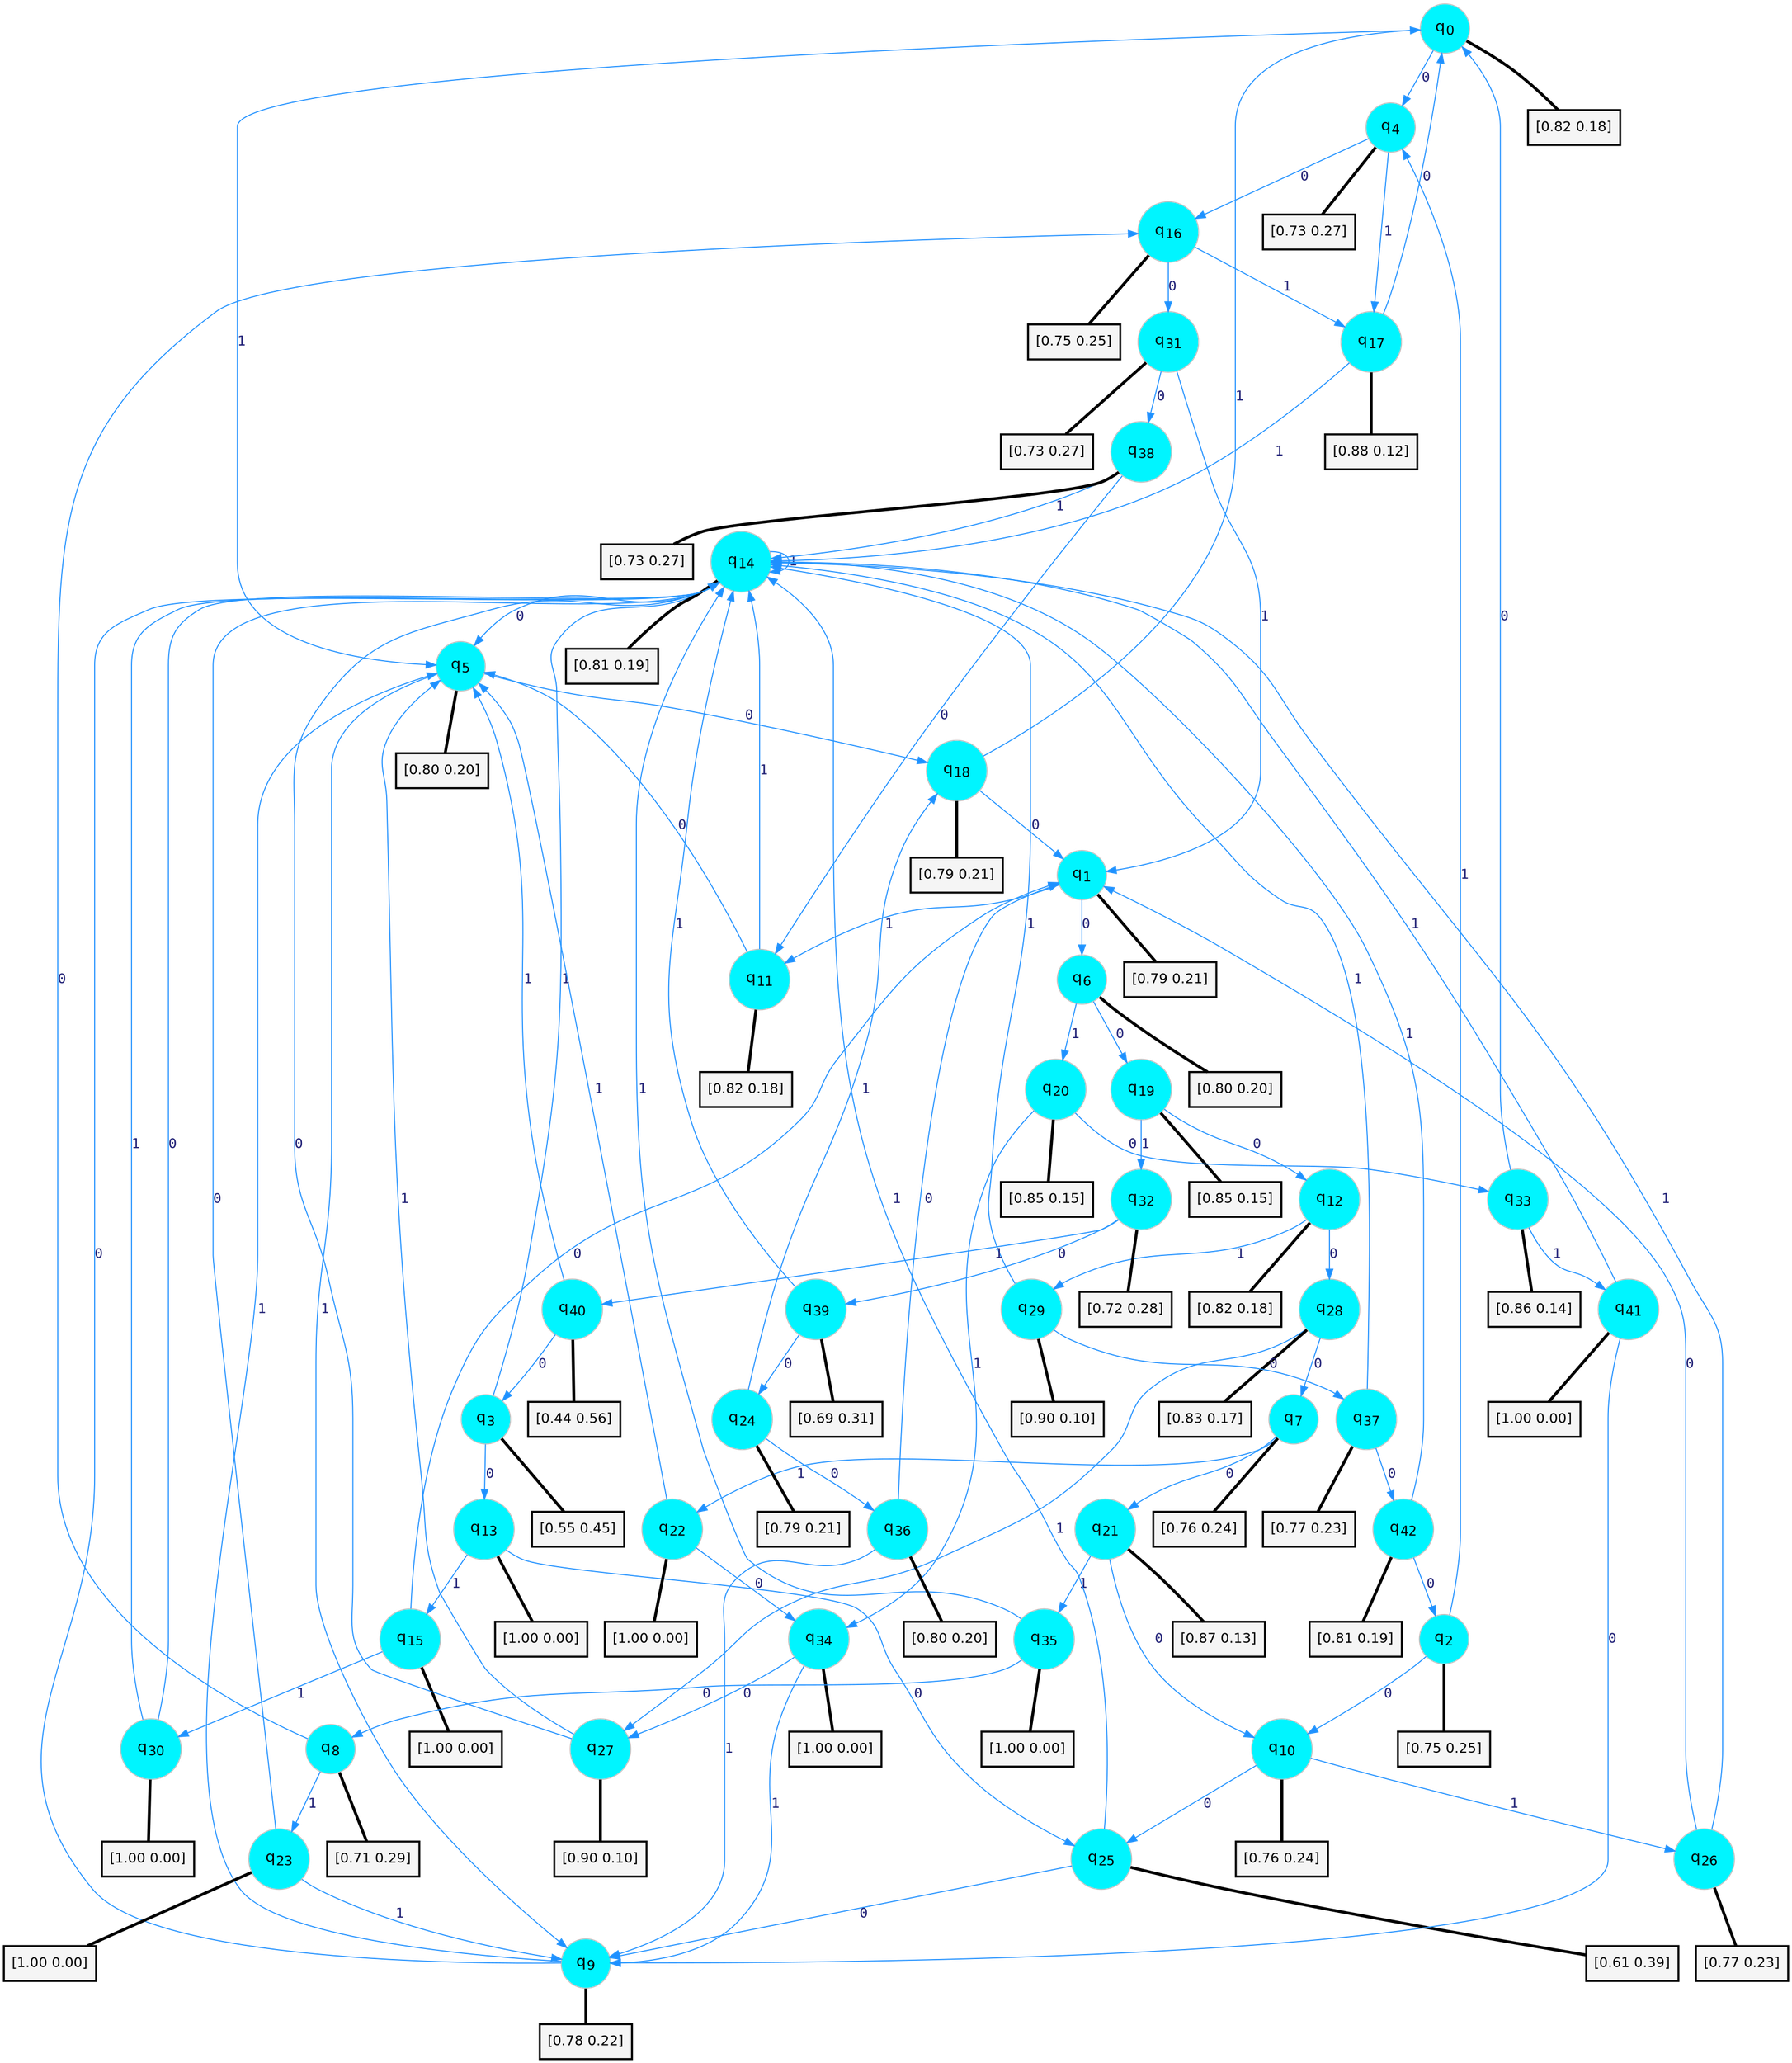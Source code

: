 digraph G {
graph [
bgcolor=transparent, dpi=300, rankdir=TD, size="40,25"];
node [
color=gray, fillcolor=turquoise1, fontcolor=black, fontname=Helvetica, fontsize=16, fontweight=bold, shape=circle, style=filled];
edge [
arrowsize=1, color=dodgerblue1, fontcolor=midnightblue, fontname=courier, fontweight=bold, penwidth=1, style=solid, weight=20];
0[label=<q<SUB>0</SUB>>];
1[label=<q<SUB>1</SUB>>];
2[label=<q<SUB>2</SUB>>];
3[label=<q<SUB>3</SUB>>];
4[label=<q<SUB>4</SUB>>];
5[label=<q<SUB>5</SUB>>];
6[label=<q<SUB>6</SUB>>];
7[label=<q<SUB>7</SUB>>];
8[label=<q<SUB>8</SUB>>];
9[label=<q<SUB>9</SUB>>];
10[label=<q<SUB>10</SUB>>];
11[label=<q<SUB>11</SUB>>];
12[label=<q<SUB>12</SUB>>];
13[label=<q<SUB>13</SUB>>];
14[label=<q<SUB>14</SUB>>];
15[label=<q<SUB>15</SUB>>];
16[label=<q<SUB>16</SUB>>];
17[label=<q<SUB>17</SUB>>];
18[label=<q<SUB>18</SUB>>];
19[label=<q<SUB>19</SUB>>];
20[label=<q<SUB>20</SUB>>];
21[label=<q<SUB>21</SUB>>];
22[label=<q<SUB>22</SUB>>];
23[label=<q<SUB>23</SUB>>];
24[label=<q<SUB>24</SUB>>];
25[label=<q<SUB>25</SUB>>];
26[label=<q<SUB>26</SUB>>];
27[label=<q<SUB>27</SUB>>];
28[label=<q<SUB>28</SUB>>];
29[label=<q<SUB>29</SUB>>];
30[label=<q<SUB>30</SUB>>];
31[label=<q<SUB>31</SUB>>];
32[label=<q<SUB>32</SUB>>];
33[label=<q<SUB>33</SUB>>];
34[label=<q<SUB>34</SUB>>];
35[label=<q<SUB>35</SUB>>];
36[label=<q<SUB>36</SUB>>];
37[label=<q<SUB>37</SUB>>];
38[label=<q<SUB>38</SUB>>];
39[label=<q<SUB>39</SUB>>];
40[label=<q<SUB>40</SUB>>];
41[label=<q<SUB>41</SUB>>];
42[label=<q<SUB>42</SUB>>];
43[label="[0.82 0.18]", shape=box,fontcolor=black, fontname=Helvetica, fontsize=14, penwidth=2, fillcolor=whitesmoke,color=black];
44[label="[0.79 0.21]", shape=box,fontcolor=black, fontname=Helvetica, fontsize=14, penwidth=2, fillcolor=whitesmoke,color=black];
45[label="[0.75 0.25]", shape=box,fontcolor=black, fontname=Helvetica, fontsize=14, penwidth=2, fillcolor=whitesmoke,color=black];
46[label="[0.55 0.45]", shape=box,fontcolor=black, fontname=Helvetica, fontsize=14, penwidth=2, fillcolor=whitesmoke,color=black];
47[label="[0.73 0.27]", shape=box,fontcolor=black, fontname=Helvetica, fontsize=14, penwidth=2, fillcolor=whitesmoke,color=black];
48[label="[0.80 0.20]", shape=box,fontcolor=black, fontname=Helvetica, fontsize=14, penwidth=2, fillcolor=whitesmoke,color=black];
49[label="[0.80 0.20]", shape=box,fontcolor=black, fontname=Helvetica, fontsize=14, penwidth=2, fillcolor=whitesmoke,color=black];
50[label="[0.76 0.24]", shape=box,fontcolor=black, fontname=Helvetica, fontsize=14, penwidth=2, fillcolor=whitesmoke,color=black];
51[label="[0.71 0.29]", shape=box,fontcolor=black, fontname=Helvetica, fontsize=14, penwidth=2, fillcolor=whitesmoke,color=black];
52[label="[0.78 0.22]", shape=box,fontcolor=black, fontname=Helvetica, fontsize=14, penwidth=2, fillcolor=whitesmoke,color=black];
53[label="[0.76 0.24]", shape=box,fontcolor=black, fontname=Helvetica, fontsize=14, penwidth=2, fillcolor=whitesmoke,color=black];
54[label="[0.82 0.18]", shape=box,fontcolor=black, fontname=Helvetica, fontsize=14, penwidth=2, fillcolor=whitesmoke,color=black];
55[label="[0.82 0.18]", shape=box,fontcolor=black, fontname=Helvetica, fontsize=14, penwidth=2, fillcolor=whitesmoke,color=black];
56[label="[1.00 0.00]", shape=box,fontcolor=black, fontname=Helvetica, fontsize=14, penwidth=2, fillcolor=whitesmoke,color=black];
57[label="[0.81 0.19]", shape=box,fontcolor=black, fontname=Helvetica, fontsize=14, penwidth=2, fillcolor=whitesmoke,color=black];
58[label="[1.00 0.00]", shape=box,fontcolor=black, fontname=Helvetica, fontsize=14, penwidth=2, fillcolor=whitesmoke,color=black];
59[label="[0.75 0.25]", shape=box,fontcolor=black, fontname=Helvetica, fontsize=14, penwidth=2, fillcolor=whitesmoke,color=black];
60[label="[0.88 0.12]", shape=box,fontcolor=black, fontname=Helvetica, fontsize=14, penwidth=2, fillcolor=whitesmoke,color=black];
61[label="[0.79 0.21]", shape=box,fontcolor=black, fontname=Helvetica, fontsize=14, penwidth=2, fillcolor=whitesmoke,color=black];
62[label="[0.85 0.15]", shape=box,fontcolor=black, fontname=Helvetica, fontsize=14, penwidth=2, fillcolor=whitesmoke,color=black];
63[label="[0.85 0.15]", shape=box,fontcolor=black, fontname=Helvetica, fontsize=14, penwidth=2, fillcolor=whitesmoke,color=black];
64[label="[0.87 0.13]", shape=box,fontcolor=black, fontname=Helvetica, fontsize=14, penwidth=2, fillcolor=whitesmoke,color=black];
65[label="[1.00 0.00]", shape=box,fontcolor=black, fontname=Helvetica, fontsize=14, penwidth=2, fillcolor=whitesmoke,color=black];
66[label="[1.00 0.00]", shape=box,fontcolor=black, fontname=Helvetica, fontsize=14, penwidth=2, fillcolor=whitesmoke,color=black];
67[label="[0.79 0.21]", shape=box,fontcolor=black, fontname=Helvetica, fontsize=14, penwidth=2, fillcolor=whitesmoke,color=black];
68[label="[0.61 0.39]", shape=box,fontcolor=black, fontname=Helvetica, fontsize=14, penwidth=2, fillcolor=whitesmoke,color=black];
69[label="[0.77 0.23]", shape=box,fontcolor=black, fontname=Helvetica, fontsize=14, penwidth=2, fillcolor=whitesmoke,color=black];
70[label="[0.90 0.10]", shape=box,fontcolor=black, fontname=Helvetica, fontsize=14, penwidth=2, fillcolor=whitesmoke,color=black];
71[label="[0.83 0.17]", shape=box,fontcolor=black, fontname=Helvetica, fontsize=14, penwidth=2, fillcolor=whitesmoke,color=black];
72[label="[0.90 0.10]", shape=box,fontcolor=black, fontname=Helvetica, fontsize=14, penwidth=2, fillcolor=whitesmoke,color=black];
73[label="[1.00 0.00]", shape=box,fontcolor=black, fontname=Helvetica, fontsize=14, penwidth=2, fillcolor=whitesmoke,color=black];
74[label="[0.73 0.27]", shape=box,fontcolor=black, fontname=Helvetica, fontsize=14, penwidth=2, fillcolor=whitesmoke,color=black];
75[label="[0.72 0.28]", shape=box,fontcolor=black, fontname=Helvetica, fontsize=14, penwidth=2, fillcolor=whitesmoke,color=black];
76[label="[0.86 0.14]", shape=box,fontcolor=black, fontname=Helvetica, fontsize=14, penwidth=2, fillcolor=whitesmoke,color=black];
77[label="[1.00 0.00]", shape=box,fontcolor=black, fontname=Helvetica, fontsize=14, penwidth=2, fillcolor=whitesmoke,color=black];
78[label="[1.00 0.00]", shape=box,fontcolor=black, fontname=Helvetica, fontsize=14, penwidth=2, fillcolor=whitesmoke,color=black];
79[label="[0.80 0.20]", shape=box,fontcolor=black, fontname=Helvetica, fontsize=14, penwidth=2, fillcolor=whitesmoke,color=black];
80[label="[0.77 0.23]", shape=box,fontcolor=black, fontname=Helvetica, fontsize=14, penwidth=2, fillcolor=whitesmoke,color=black];
81[label="[0.73 0.27]", shape=box,fontcolor=black, fontname=Helvetica, fontsize=14, penwidth=2, fillcolor=whitesmoke,color=black];
82[label="[0.69 0.31]", shape=box,fontcolor=black, fontname=Helvetica, fontsize=14, penwidth=2, fillcolor=whitesmoke,color=black];
83[label="[0.44 0.56]", shape=box,fontcolor=black, fontname=Helvetica, fontsize=14, penwidth=2, fillcolor=whitesmoke,color=black];
84[label="[1.00 0.00]", shape=box,fontcolor=black, fontname=Helvetica, fontsize=14, penwidth=2, fillcolor=whitesmoke,color=black];
85[label="[0.81 0.19]", shape=box,fontcolor=black, fontname=Helvetica, fontsize=14, penwidth=2, fillcolor=whitesmoke,color=black];
0->4 [label=0];
0->5 [label=1];
0->43 [arrowhead=none, penwidth=3,color=black];
1->6 [label=0];
1->11 [label=1];
1->44 [arrowhead=none, penwidth=3,color=black];
2->10 [label=0];
2->4 [label=1];
2->45 [arrowhead=none, penwidth=3,color=black];
3->13 [label=0];
3->14 [label=1];
3->46 [arrowhead=none, penwidth=3,color=black];
4->16 [label=0];
4->17 [label=1];
4->47 [arrowhead=none, penwidth=3,color=black];
5->18 [label=0];
5->9 [label=1];
5->48 [arrowhead=none, penwidth=3,color=black];
6->19 [label=0];
6->20 [label=1];
6->49 [arrowhead=none, penwidth=3,color=black];
7->21 [label=0];
7->22 [label=1];
7->50 [arrowhead=none, penwidth=3,color=black];
8->16 [label=0];
8->23 [label=1];
8->51 [arrowhead=none, penwidth=3,color=black];
9->14 [label=0];
9->5 [label=1];
9->52 [arrowhead=none, penwidth=3,color=black];
10->25 [label=0];
10->26 [label=1];
10->53 [arrowhead=none, penwidth=3,color=black];
11->5 [label=0];
11->14 [label=1];
11->54 [arrowhead=none, penwidth=3,color=black];
12->28 [label=0];
12->29 [label=1];
12->55 [arrowhead=none, penwidth=3,color=black];
13->25 [label=0];
13->15 [label=1];
13->56 [arrowhead=none, penwidth=3,color=black];
14->5 [label=0];
14->14 [label=1];
14->57 [arrowhead=none, penwidth=3,color=black];
15->1 [label=0];
15->30 [label=1];
15->58 [arrowhead=none, penwidth=3,color=black];
16->31 [label=0];
16->17 [label=1];
16->59 [arrowhead=none, penwidth=3,color=black];
17->0 [label=0];
17->14 [label=1];
17->60 [arrowhead=none, penwidth=3,color=black];
18->1 [label=0];
18->0 [label=1];
18->61 [arrowhead=none, penwidth=3,color=black];
19->12 [label=0];
19->32 [label=1];
19->62 [arrowhead=none, penwidth=3,color=black];
20->33 [label=0];
20->34 [label=1];
20->63 [arrowhead=none, penwidth=3,color=black];
21->10 [label=0];
21->35 [label=1];
21->64 [arrowhead=none, penwidth=3,color=black];
22->34 [label=0];
22->5 [label=1];
22->65 [arrowhead=none, penwidth=3,color=black];
23->14 [label=0];
23->9 [label=1];
23->66 [arrowhead=none, penwidth=3,color=black];
24->36 [label=0];
24->18 [label=1];
24->67 [arrowhead=none, penwidth=3,color=black];
25->9 [label=0];
25->14 [label=1];
25->68 [arrowhead=none, penwidth=3,color=black];
26->1 [label=0];
26->14 [label=1];
26->69 [arrowhead=none, penwidth=3,color=black];
27->14 [label=0];
27->5 [label=1];
27->70 [arrowhead=none, penwidth=3,color=black];
28->7 [label=0];
28->27 [label=1];
28->71 [arrowhead=none, penwidth=3,color=black];
29->37 [label=0];
29->14 [label=1];
29->72 [arrowhead=none, penwidth=3,color=black];
30->14 [label=0];
30->14 [label=1];
30->73 [arrowhead=none, penwidth=3,color=black];
31->38 [label=0];
31->1 [label=1];
31->74 [arrowhead=none, penwidth=3,color=black];
32->39 [label=0];
32->40 [label=1];
32->75 [arrowhead=none, penwidth=3,color=black];
33->0 [label=0];
33->41 [label=1];
33->76 [arrowhead=none, penwidth=3,color=black];
34->27 [label=0];
34->9 [label=1];
34->77 [arrowhead=none, penwidth=3,color=black];
35->8 [label=0];
35->14 [label=1];
35->78 [arrowhead=none, penwidth=3,color=black];
36->1 [label=0];
36->9 [label=1];
36->79 [arrowhead=none, penwidth=3,color=black];
37->42 [label=0];
37->14 [label=1];
37->80 [arrowhead=none, penwidth=3,color=black];
38->11 [label=0];
38->14 [label=1];
38->81 [arrowhead=none, penwidth=3,color=black];
39->24 [label=0];
39->14 [label=1];
39->82 [arrowhead=none, penwidth=3,color=black];
40->3 [label=0];
40->5 [label=1];
40->83 [arrowhead=none, penwidth=3,color=black];
41->9 [label=0];
41->14 [label=1];
41->84 [arrowhead=none, penwidth=3,color=black];
42->2 [label=0];
42->14 [label=1];
42->85 [arrowhead=none, penwidth=3,color=black];
}
